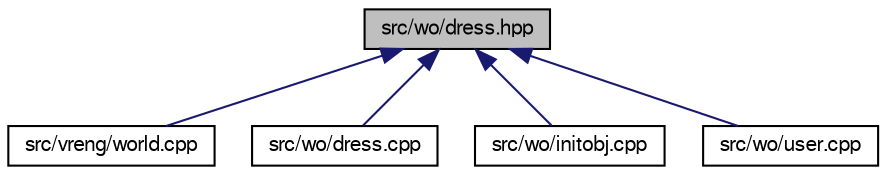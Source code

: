 digraph "src/wo/dress.hpp"
{
 // LATEX_PDF_SIZE
  bgcolor="transparent";
  edge [fontname="FreeSans",fontsize="10",labelfontname="FreeSans",labelfontsize="10"];
  node [fontname="FreeSans",fontsize="10",shape=record];
  Node1 [label="src/wo/dress.hpp",height=0.2,width=0.4,color="black", fillcolor="grey75", style="filled", fontcolor="black",tooltip=" "];
  Node1 -> Node2 [dir="back",color="midnightblue",fontsize="10",style="solid",fontname="FreeSans"];
  Node2 [label="src/vreng/world.cpp",height=0.2,width=0.4,color="black",URL="$a00146.html",tooltip=" "];
  Node1 -> Node3 [dir="back",color="midnightblue",fontsize="10",style="solid",fontname="FreeSans"];
  Node3 [label="src/wo/dress.cpp",height=0.2,width=0.4,color="black",URL="$a00425.html",tooltip=" "];
  Node1 -> Node4 [dir="back",color="midnightblue",fontsize="10",style="solid",fontname="FreeSans"];
  Node4 [label="src/wo/initobj.cpp",height=0.2,width=0.4,color="black",URL="$a00551.html",tooltip=" "];
  Node1 -> Node5 [dir="back",color="midnightblue",fontsize="10",style="solid",fontname="FreeSans"];
  Node5 [label="src/wo/user.cpp",height=0.2,width=0.4,color="black",URL="$a00785.html",tooltip=" "];
}
